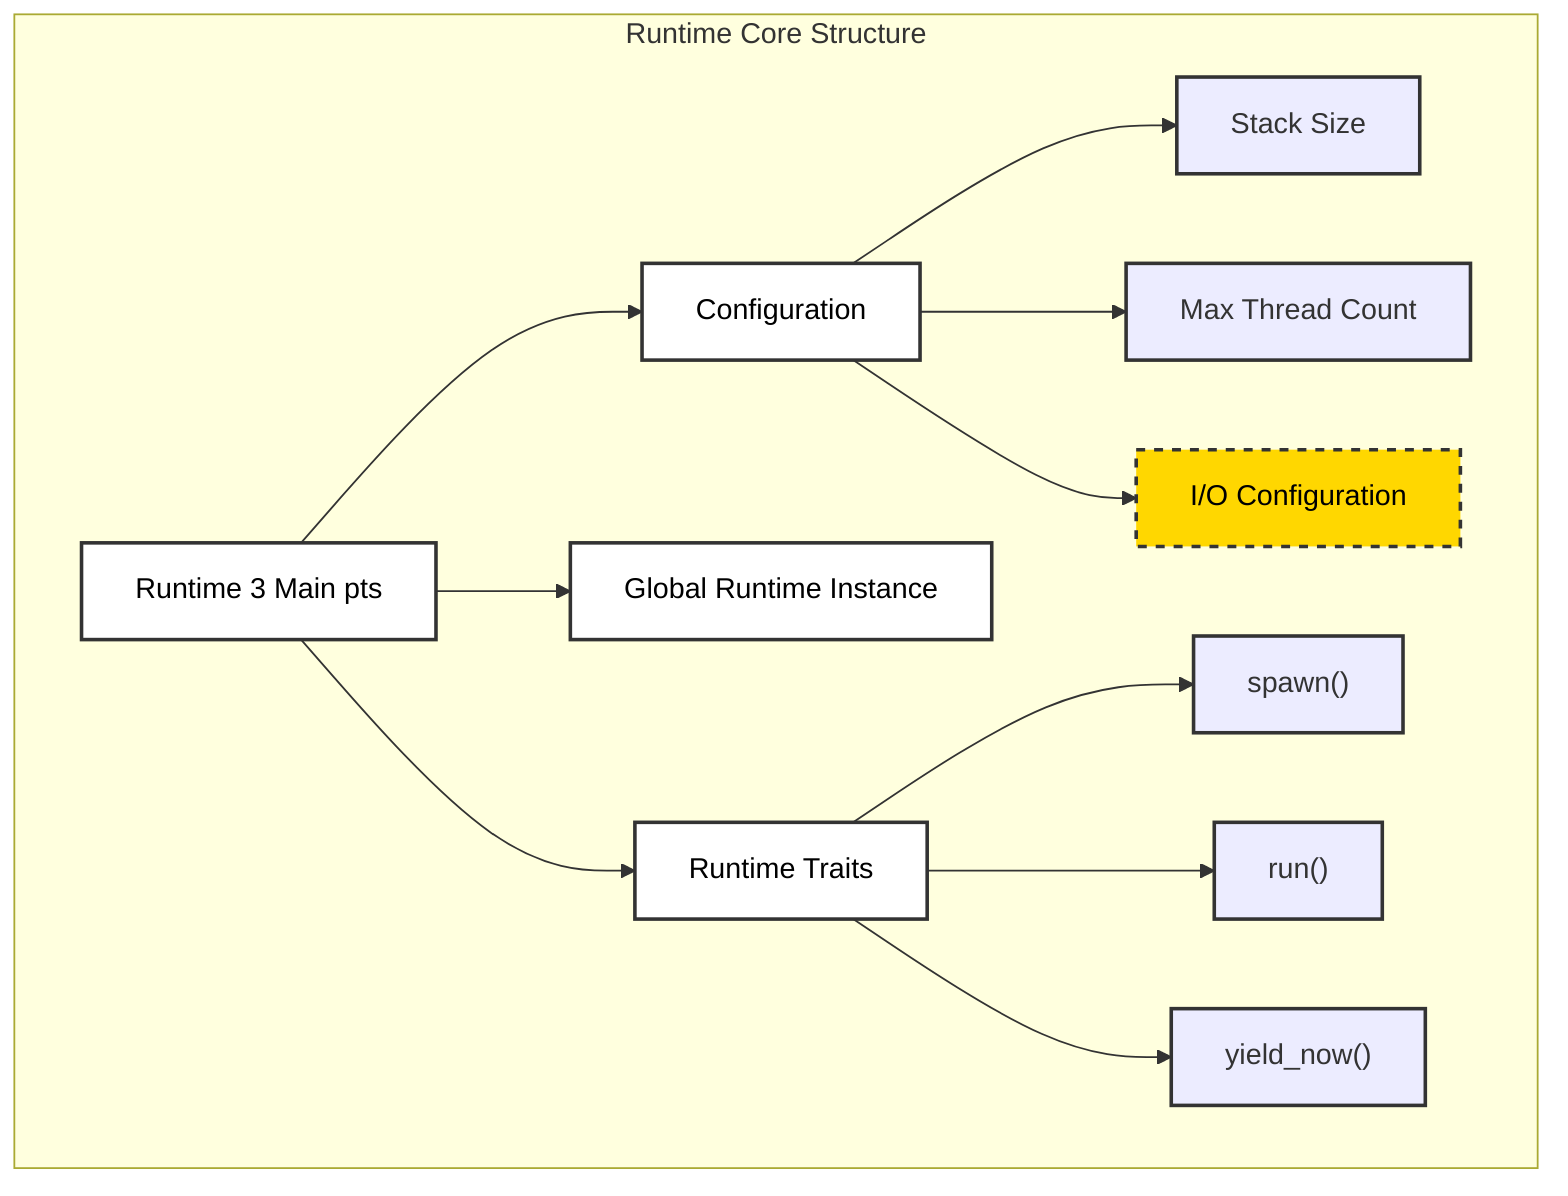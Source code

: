 flowchart TD
 subgraph subGraph0["Runtime Core Structure"]
        CONFIG["Configuration"]
        RT["Runtime 3 Main pts"]
        GLOBAL["Global Runtime Instance"]
        API["Runtime Traits"]
        STACK["Stack Size"]
        MAX_THREADS["Max Thread Count"]
        IO_CONFIG["I/O Configuration"]
        SPAWN["spawn()"]
        RUN["run()"]
        YIELD["yield_now()"]
  end
    RT --> CONFIG & GLOBAL & API
    CONFIG --> STACK & MAX_THREADS & IO_CONFIG
    API --> SPAWN & RUN & YIELD

     CONFIG:::mvp
     RT:::mvp
     GLOBAL:::mvp
     API:::mvp
     STACK:::mvp
     MAX_THREADS:::mvp
     IO_CONFIG:::future
     SPAWN:::mvp
     RUN:::mvp
     YIELD:::mvp
    classDef mvp stroke:#333,stroke-width:2px
    classDef future fill:#FFD700,stroke:#333,stroke-width:2px,stroke-dasharray: 5 5,color:#000000
    style CONFIG fill:#FFFFFF,color:#000000
    style RT fill:#FFFFFF,color:#000000
    style GLOBAL fill:#FFFFFF,color:#000000
    style API fill:#FFFFFF,color:#000000